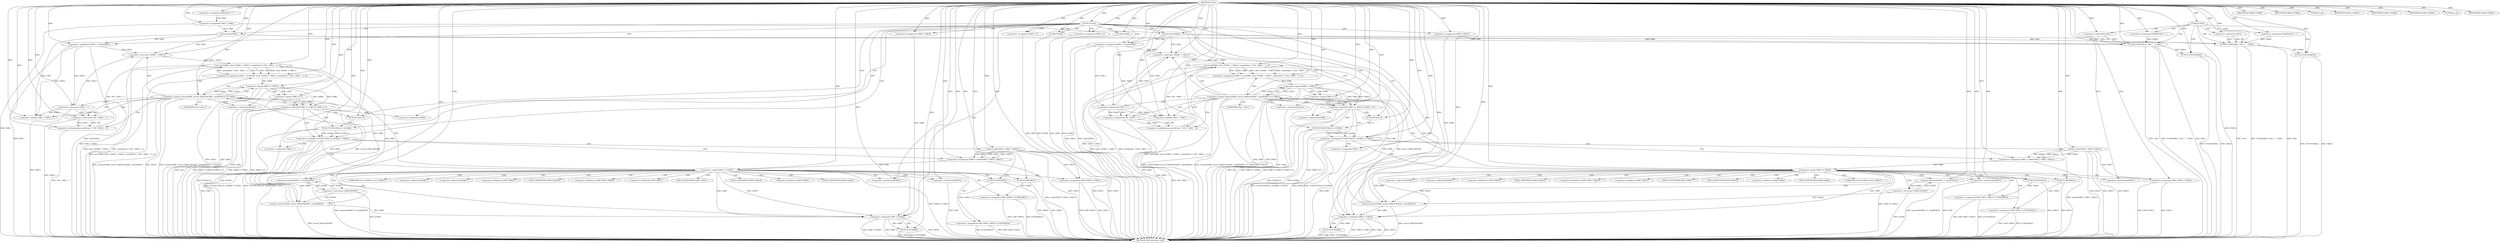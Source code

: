 digraph FUN1 {  
"1000100" [label = "(METHOD,FUN1)" ]
"1000408" [label = "(METHOD_RETURN,static void)" ]
"1000104" [label = "(<operator>.assignment,VAR2[100] = \"\")" ]
"1000107" [label = "(<operator>.assignment,VAR1 = VAR2)" ]
"1000111" [label = "(FUN2,FUN2())" ]
"1000116" [label = "(<operator>.assignment,VAR5 = 0)" ]
"1000123" [label = "(<operator>.assignment,VAR9 = VAR10)" ]
"1000127" [label = "(<operator>.assignment,VAR11 = strlen(VAR1))" ]
"1000129" [label = "(strlen,strlen(VAR1))" ]
"1000134" [label = "(<operator>.notEquals,FUN3(FUN4(2,2), &VAR4) != VAR12)" ]
"1000135" [label = "(FUN3,FUN3(FUN4(2,2), &VAR4))" ]
"1000136" [label = "(FUN4,FUN4(2,2))" ]
"1000144" [label = "(<operator>.assignment,VAR5 = 1)" ]
"1000147" [label = "(<operator>.assignment,VAR9 = socket(VAR13, VAR14, VAR15))" ]
"1000149" [label = "(socket,socket(VAR13, VAR14, VAR15))" ]
"1000154" [label = "(<operator>.equals,VAR9 == VAR10)" ]
"1000159" [label = "(memset,memset(&VAR7, 0, sizeof(VAR7)))" ]
"1000163" [label = "(<operator>.sizeOf,sizeof(VAR7))" ]
"1000165" [label = "(<operator>.assignment,VAR7.VAR16 = VAR13)" ]
"1000170" [label = "(<operator>.assignment,VAR7.VAR17.VAR18 = FUN5(VAR19))" ]
"1000176" [label = "(FUN5,FUN5(VAR19))" ]
"1000178" [label = "(<operator>.assignment,VAR7.VAR20 = FUN6(VAR21))" ]
"1000182" [label = "(FUN6,FUN6(VAR21))" ]
"1000185" [label = "(<operator>.equals,connect(VAR9, (struct VAR22*)&VAR7, sizeof(VAR7)) == VAR23)" ]
"1000186" [label = "(connect,connect(VAR9, (struct VAR22*)&VAR7, sizeof(VAR7)))" ]
"1000188" [label = "(<operator>.cast,(struct VAR22*)&VAR7)" ]
"1000192" [label = "(<operator>.sizeOf,sizeof(VAR7))" ]
"1000197" [label = "(<operator>.assignment,VAR6 = recv(VAR9, (char *)(VAR1 + VAR11), sizeof(char) * (100 - VAR11 - 1), 0))" ]
"1000199" [label = "(recv,recv(VAR9, (char *)(VAR1 + VAR11), sizeof(char) * (100 - VAR11 - 1), 0))" ]
"1000201" [label = "(<operator>.cast,(char *)(VAR1 + VAR11))" ]
"1000203" [label = "(<operator>.addition,VAR1 + VAR11)" ]
"1000206" [label = "(<operator>.multiplication,sizeof(char) * (100 - VAR11 - 1))" ]
"1000207" [label = "(<operator>.sizeOf,sizeof(char))" ]
"1000209" [label = "(<operator>.subtraction,100 - VAR11 - 1)" ]
"1000211" [label = "(<operator>.subtraction,VAR11 - 1)" ]
"1000216" [label = "(<operator>.logicalOr,VAR6 == VAR23 || VAR6 == 0)" ]
"1000217" [label = "(<operator>.equals,VAR6 == VAR23)" ]
"1000220" [label = "(<operator>.equals,VAR6 == 0)" ]
"1000226" [label = "(IDENTIFIER,VAR8,if (VAR8))" ]
"1000229" [label = "(IDENTIFIER,VAR8,if (VAR8))" ]
"1000231" [label = "(LITERAL,0,do)" ]
"1000233" [label = "(<operator>.notEquals,VAR9 != VAR10)" ]
"1000237" [label = "(FUN7,FUN7(VAR9))" ]
"1000240" [label = "(IDENTIFIER,VAR5,if (VAR5))" ]
"1000242" [label = "(FUN8,FUN8())" ]
"1000248" [label = "(<operator>.assignment,VAR5 = 0)" ]
"1000255" [label = "(<operator>.assignment,VAR9 = VAR10)" ]
"1000259" [label = "(<operator>.assignment,VAR11 = strlen(VAR1))" ]
"1000261" [label = "(strlen,strlen(VAR1))" ]
"1000266" [label = "(<operator>.notEquals,FUN3(FUN4(2,2), &VAR4) != VAR12)" ]
"1000267" [label = "(FUN3,FUN3(FUN4(2,2), &VAR4))" ]
"1000268" [label = "(FUN4,FUN4(2,2))" ]
"1000276" [label = "(<operator>.assignment,VAR5 = 1)" ]
"1000279" [label = "(<operator>.assignment,VAR9 = socket(VAR13, VAR14, VAR15))" ]
"1000281" [label = "(socket,socket(VAR13, VAR14, VAR15))" ]
"1000286" [label = "(<operator>.equals,VAR9 == VAR10)" ]
"1000291" [label = "(memset,memset(&VAR7, 0, sizeof(VAR7)))" ]
"1000295" [label = "(<operator>.sizeOf,sizeof(VAR7))" ]
"1000297" [label = "(<operator>.assignment,VAR7.VAR16 = VAR13)" ]
"1000302" [label = "(<operator>.assignment,VAR7.VAR17.VAR18 = FUN5(VAR19))" ]
"1000308" [label = "(FUN5,FUN5(VAR19))" ]
"1000310" [label = "(<operator>.assignment,VAR7.VAR20 = FUN6(VAR21))" ]
"1000314" [label = "(FUN6,FUN6(VAR21))" ]
"1000317" [label = "(<operator>.equals,connect(VAR9, (struct VAR22*)&VAR7, sizeof(VAR7)) == VAR23)" ]
"1000318" [label = "(connect,connect(VAR9, (struct VAR22*)&VAR7, sizeof(VAR7)))" ]
"1000320" [label = "(<operator>.cast,(struct VAR22*)&VAR7)" ]
"1000324" [label = "(<operator>.sizeOf,sizeof(VAR7))" ]
"1000329" [label = "(<operator>.assignment,VAR6 = recv(VAR9, (char *)(VAR1 + VAR11), sizeof(char) * (100 - VAR11 - 1), 0))" ]
"1000331" [label = "(recv,recv(VAR9, (char *)(VAR1 + VAR11), sizeof(char) * (100 - VAR11 - 1), 0))" ]
"1000333" [label = "(<operator>.cast,(char *)(VAR1 + VAR11))" ]
"1000335" [label = "(<operator>.addition,VAR1 + VAR11)" ]
"1000338" [label = "(<operator>.multiplication,sizeof(char) * (100 - VAR11 - 1))" ]
"1000339" [label = "(<operator>.sizeOf,sizeof(char))" ]
"1000341" [label = "(<operator>.subtraction,100 - VAR11 - 1)" ]
"1000343" [label = "(<operator>.subtraction,VAR11 - 1)" ]
"1000348" [label = "(<operator>.logicalOr,VAR6 == VAR23 || VAR6 == 0)" ]
"1000349" [label = "(<operator>.equals,VAR6 == VAR23)" ]
"1000352" [label = "(<operator>.equals,VAR6 == 0)" ]
"1000358" [label = "(IDENTIFIER,VAR8,if (VAR8))" ]
"1000361" [label = "(IDENTIFIER,VAR8,if (VAR8))" ]
"1000363" [label = "(LITERAL,0,do)" ]
"1000365" [label = "(<operator>.notEquals,VAR9 != VAR10)" ]
"1000369" [label = "(FUN7,FUN7(VAR9))" ]
"1000372" [label = "(IDENTIFIER,VAR5,if (VAR5))" ]
"1000374" [label = "(FUN8,FUN8())" ]
"1000376" [label = "(FUN2,FUN2())" ]
"1000380" [label = "(<operator>.assignment,VAR24[100] = \"\")" ]
"1000383" [label = "(FUN9,FUN9(VAR24, 100-1, \"\", VAR1))" ]
"1000385" [label = "(<operator>.subtraction,100-1)" ]
"1000390" [label = "(FUN10,FUN10(VAR24))" ]
"1000396" [label = "(<operator>.assignment,VAR24[100] = \"\")" ]
"1000399" [label = "(FUN9,FUN9(VAR24, 100-1, \"\", VAR1))" ]
"1000401" [label = "(<operator>.subtraction,100-1)" ]
"1000406" [label = "(FUN10,FUN10(VAR24))" ]
"1000139" [label = "(<operator>.addressOf,&VAR4)" ]
"1000160" [label = "(<operator>.addressOf,&VAR7)" ]
"1000166" [label = "(<operator>.fieldAccess,VAR7.VAR16)" ]
"1000168" [label = "(FIELD_IDENTIFIER,VAR16,VAR16)" ]
"1000171" [label = "(<operator>.fieldAccess,VAR7.VAR17.VAR18)" ]
"1000172" [label = "(<operator>.fieldAccess,VAR7.VAR17)" ]
"1000174" [label = "(FIELD_IDENTIFIER,VAR17,VAR17)" ]
"1000175" [label = "(FIELD_IDENTIFIER,VAR18,VAR18)" ]
"1000179" [label = "(<operator>.fieldAccess,VAR7.VAR20)" ]
"1000181" [label = "(FIELD_IDENTIFIER,VAR20,VAR20)" ]
"1000189" [label = "(UNKNOWN,struct VAR22*,struct VAR22*)" ]
"1000190" [label = "(<operator>.addressOf,&VAR7)" ]
"1000202" [label = "(UNKNOWN,char *,char *)" ]
"1000271" [label = "(<operator>.addressOf,&VAR4)" ]
"1000292" [label = "(<operator>.addressOf,&VAR7)" ]
"1000298" [label = "(<operator>.fieldAccess,VAR7.VAR16)" ]
"1000300" [label = "(FIELD_IDENTIFIER,VAR16,VAR16)" ]
"1000303" [label = "(<operator>.fieldAccess,VAR7.VAR17.VAR18)" ]
"1000304" [label = "(<operator>.fieldAccess,VAR7.VAR17)" ]
"1000306" [label = "(FIELD_IDENTIFIER,VAR17,VAR17)" ]
"1000307" [label = "(FIELD_IDENTIFIER,VAR18,VAR18)" ]
"1000311" [label = "(<operator>.fieldAccess,VAR7.VAR20)" ]
"1000313" [label = "(FIELD_IDENTIFIER,VAR20,VAR20)" ]
"1000321" [label = "(UNKNOWN,struct VAR22*,struct VAR22*)" ]
"1000322" [label = "(<operator>.addressOf,&VAR7)" ]
"1000334" [label = "(UNKNOWN,char *,char *)" ]
  "1000216" -> "1000408"  [ label = "DDG: VAR6 == VAR23 || VAR6 == 0"] 
  "1000297" -> "1000408"  [ label = "DDG: VAR13"] 
  "1000318" -> "1000408"  [ label = "DDG: (struct VAR22*)&VAR7"] 
  "1000178" -> "1000408"  [ label = "DDG: FUN6(VAR21)"] 
  "1000317" -> "1000408"  [ label = "DDG: VAR23"] 
  "1000159" -> "1000408"  [ label = "DDG: memset(&VAR7, 0, sizeof(VAR7))"] 
  "1000369" -> "1000408"  [ label = "DDG: FUN7(VAR9)"] 
  "1000116" -> "1000408"  [ label = "DDG: VAR5"] 
  "1000365" -> "1000408"  [ label = "DDG: VAR9 != VAR10"] 
  "1000186" -> "1000408"  [ label = "DDG: (struct VAR22*)&VAR7"] 
  "1000286" -> "1000408"  [ label = "DDG: VAR9 == VAR10"] 
  "1000185" -> "1000408"  [ label = "DDG: connect(VAR9, (struct VAR22*)&VAR7, sizeof(VAR7))"] 
  "1000348" -> "1000408"  [ label = "DDG: VAR6 == VAR23"] 
  "1000291" -> "1000408"  [ label = "DDG: memset(&VAR7, 0, sizeof(VAR7))"] 
  "1000259" -> "1000408"  [ label = "DDG: VAR11"] 
  "1000308" -> "1000408"  [ label = "DDG: VAR19"] 
  "1000297" -> "1000408"  [ label = "DDG: VAR7.VAR16"] 
  "1000376" -> "1000408"  [ label = "DDG: FUN2()"] 
  "1000329" -> "1000408"  [ label = "DDG: recv(VAR9, (char *)(VAR1 + VAR11), sizeof(char) * (100 - VAR11 - 1), 0)"] 
  "1000220" -> "1000408"  [ label = "DDG: VAR6"] 
  "1000331" -> "1000408"  [ label = "DDG: (char *)(VAR1 + VAR11)"] 
  "1000185" -> "1000408"  [ label = "DDG: VAR23"] 
  "1000199" -> "1000408"  [ label = "DDG: (char *)(VAR1 + VAR11)"] 
  "1000343" -> "1000408"  [ label = "DDG: VAR11"] 
  "1000383" -> "1000408"  [ label = "DDG: FUN9(VAR24, 100-1, \"\", VAR1)"] 
  "1000237" -> "1000408"  [ label = "DDG: FUN7(VAR9)"] 
  "1000314" -> "1000408"  [ label = "DDG: VAR21"] 
  "1000281" -> "1000408"  [ label = "DDG: VAR13"] 
  "1000206" -> "1000408"  [ label = "DDG: 100 - VAR11 - 1"] 
  "1000399" -> "1000408"  [ label = "DDG: VAR1"] 
  "1000383" -> "1000408"  [ label = "DDG: VAR1"] 
  "1000349" -> "1000408"  [ label = "DDG: VAR23"] 
  "1000185" -> "1000408"  [ label = "DDG: connect(VAR9, (struct VAR22*)&VAR7, sizeof(VAR7)) == VAR23"] 
  "1000281" -> "1000408"  [ label = "DDG: VAR15"] 
  "1000149" -> "1000408"  [ label = "DDG: VAR14"] 
  "1000233" -> "1000408"  [ label = "DDG: VAR9 != VAR10"] 
  "1000341" -> "1000408"  [ label = "DDG: VAR11 - 1"] 
  "1000369" -> "1000408"  [ label = "DDG: VAR9"] 
  "1000165" -> "1000408"  [ label = "DDG: VAR13"] 
  "1000233" -> "1000408"  [ label = "DDG: VAR10"] 
  "1000188" -> "1000408"  [ label = "DDG: &VAR7"] 
  "1000317" -> "1000408"  [ label = "DDG: connect(VAR9, (struct VAR22*)&VAR7, sizeof(VAR7))"] 
  "1000178" -> "1000408"  [ label = "DDG: VAR7.VAR20"] 
  "1000302" -> "1000408"  [ label = "DDG: VAR7.VAR17.VAR18"] 
  "1000217" -> "1000408"  [ label = "DDG: VAR23"] 
  "1000399" -> "1000408"  [ label = "DDG: 100-1"] 
  "1000216" -> "1000408"  [ label = "DDG: VAR6 == VAR23"] 
  "1000310" -> "1000408"  [ label = "DDG: VAR7.VAR20"] 
  "1000237" -> "1000408"  [ label = "DDG: VAR9"] 
  "1000406" -> "1000408"  [ label = "DDG: VAR24"] 
  "1000199" -> "1000408"  [ label = "DDG: sizeof(char) * (100 - VAR11 - 1)"] 
  "1000134" -> "1000408"  [ label = "DDG: VAR12"] 
  "1000135" -> "1000408"  [ label = "DDG: &VAR4"] 
  "1000165" -> "1000408"  [ label = "DDG: VAR7.VAR16"] 
  "1000352" -> "1000408"  [ label = "DDG: VAR6"] 
  "1000149" -> "1000408"  [ label = "DDG: VAR15"] 
  "1000267" -> "1000408"  [ label = "DDG: FUN4(2,2)"] 
  "1000127" -> "1000408"  [ label = "DDG: strlen(VAR1)"] 
  "1000348" -> "1000408"  [ label = "DDG: VAR6 == VAR23 || VAR6 == 0"] 
  "1000266" -> "1000408"  [ label = "DDG: FUN3(FUN4(2,2), &VAR4)"] 
  "1000134" -> "1000408"  [ label = "DDG: FUN3(FUN4(2,2), &VAR4) != VAR12"] 
  "1000331" -> "1000408"  [ label = "DDG: sizeof(char) * (100 - VAR11 - 1)"] 
  "1000217" -> "1000408"  [ label = "DDG: VAR6"] 
  "1000201" -> "1000408"  [ label = "DDG: VAR1 + VAR11"] 
  "1000207" -> "1000408"  [ label = "DDG: char"] 
  "1000147" -> "1000408"  [ label = "DDG: socket(VAR13, VAR14, VAR15)"] 
  "1000170" -> "1000408"  [ label = "DDG: FUN5(VAR19)"] 
  "1000266" -> "1000408"  [ label = "DDG: FUN3(FUN4(2,2), &VAR4) != VAR12"] 
  "1000365" -> "1000408"  [ label = "DDG: VAR10"] 
  "1000365" -> "1000408"  [ label = "DDG: VAR9"] 
  "1000349" -> "1000408"  [ label = "DDG: VAR6"] 
  "1000211" -> "1000408"  [ label = "DDG: VAR11"] 
  "1000154" -> "1000408"  [ label = "DDG: VAR9 == VAR10"] 
  "1000197" -> "1000408"  [ label = "DDG: recv(VAR9, (char *)(VAR1 + VAR11), sizeof(char) * (100 - VAR11 - 1), 0)"] 
  "1000266" -> "1000408"  [ label = "DDG: VAR12"] 
  "1000390" -> "1000408"  [ label = "DDG: FUN10(VAR24)"] 
  "1000339" -> "1000408"  [ label = "DDG: char"] 
  "1000134" -> "1000408"  [ label = "DDG: FUN3(FUN4(2,2), &VAR4)"] 
  "1000192" -> "1000408"  [ label = "DDG: VAR7"] 
  "1000209" -> "1000408"  [ label = "DDG: VAR11 - 1"] 
  "1000320" -> "1000408"  [ label = "DDG: &VAR7"] 
  "1000324" -> "1000408"  [ label = "DDG: VAR7"] 
  "1000279" -> "1000408"  [ label = "DDG: socket(VAR13, VAR14, VAR15)"] 
  "1000233" -> "1000408"  [ label = "DDG: VAR9"] 
  "1000135" -> "1000408"  [ label = "DDG: FUN4(2,2)"] 
  "1000276" -> "1000408"  [ label = "DDG: VAR5"] 
  "1000242" -> "1000408"  [ label = "DDG: FUN8()"] 
  "1000144" -> "1000408"  [ label = "DDG: VAR5"] 
  "1000406" -> "1000408"  [ label = "DDG: FUN10(VAR24)"] 
  "1000216" -> "1000408"  [ label = "DDG: VAR6 == 0"] 
  "1000170" -> "1000408"  [ label = "DDG: VAR7.VAR17.VAR18"] 
  "1000176" -> "1000408"  [ label = "DDG: VAR19"] 
  "1000390" -> "1000408"  [ label = "DDG: VAR24"] 
  "1000149" -> "1000408"  [ label = "DDG: VAR13"] 
  "1000348" -> "1000408"  [ label = "DDG: VAR6 == 0"] 
  "1000259" -> "1000408"  [ label = "DDG: strlen(VAR1)"] 
  "1000127" -> "1000408"  [ label = "DDG: VAR11"] 
  "1000374" -> "1000408"  [ label = "DDG: FUN8()"] 
  "1000302" -> "1000408"  [ label = "DDG: FUN5(VAR19)"] 
  "1000281" -> "1000408"  [ label = "DDG: VAR14"] 
  "1000310" -> "1000408"  [ label = "DDG: FUN6(VAR21)"] 
  "1000338" -> "1000408"  [ label = "DDG: 100 - VAR11 - 1"] 
  "1000267" -> "1000408"  [ label = "DDG: &VAR4"] 
  "1000182" -> "1000408"  [ label = "DDG: VAR21"] 
  "1000333" -> "1000408"  [ label = "DDG: VAR1 + VAR11"] 
  "1000107" -> "1000408"  [ label = "DDG: VAR2"] 
  "1000248" -> "1000408"  [ label = "DDG: VAR5"] 
  "1000399" -> "1000408"  [ label = "DDG: FUN9(VAR24, 100-1, \"\", VAR1)"] 
  "1000383" -> "1000408"  [ label = "DDG: 100-1"] 
  "1000317" -> "1000408"  [ label = "DDG: connect(VAR9, (struct VAR22*)&VAR7, sizeof(VAR7)) == VAR23"] 
  "1000100" -> "1000104"  [ label = "DDG: "] 
  "1000104" -> "1000107"  [ label = "DDG: VAR2"] 
  "1000100" -> "1000107"  [ label = "DDG: "] 
  "1000100" -> "1000111"  [ label = "DDG: "] 
  "1000100" -> "1000116"  [ label = "DDG: "] 
  "1000100" -> "1000123"  [ label = "DDG: "] 
  "1000129" -> "1000127"  [ label = "DDG: VAR1"] 
  "1000100" -> "1000127"  [ label = "DDG: "] 
  "1000107" -> "1000129"  [ label = "DDG: VAR1"] 
  "1000100" -> "1000129"  [ label = "DDG: "] 
  "1000135" -> "1000134"  [ label = "DDG: FUN4(2,2)"] 
  "1000135" -> "1000134"  [ label = "DDG: &VAR4"] 
  "1000136" -> "1000135"  [ label = "DDG: 2"] 
  "1000100" -> "1000136"  [ label = "DDG: "] 
  "1000100" -> "1000134"  [ label = "DDG: "] 
  "1000100" -> "1000144"  [ label = "DDG: "] 
  "1000149" -> "1000147"  [ label = "DDG: VAR13"] 
  "1000149" -> "1000147"  [ label = "DDG: VAR14"] 
  "1000149" -> "1000147"  [ label = "DDG: VAR15"] 
  "1000100" -> "1000147"  [ label = "DDG: "] 
  "1000100" -> "1000149"  [ label = "DDG: "] 
  "1000147" -> "1000154"  [ label = "DDG: VAR9"] 
  "1000100" -> "1000154"  [ label = "DDG: "] 
  "1000188" -> "1000159"  [ label = "DDG: &VAR7"] 
  "1000100" -> "1000159"  [ label = "DDG: "] 
  "1000100" -> "1000163"  [ label = "DDG: "] 
  "1000149" -> "1000165"  [ label = "DDG: VAR13"] 
  "1000100" -> "1000165"  [ label = "DDG: "] 
  "1000176" -> "1000170"  [ label = "DDG: VAR19"] 
  "1000100" -> "1000176"  [ label = "DDG: "] 
  "1000182" -> "1000178"  [ label = "DDG: VAR21"] 
  "1000100" -> "1000182"  [ label = "DDG: "] 
  "1000186" -> "1000185"  [ label = "DDG: VAR9"] 
  "1000186" -> "1000185"  [ label = "DDG: (struct VAR22*)&VAR7"] 
  "1000154" -> "1000186"  [ label = "DDG: VAR9"] 
  "1000100" -> "1000186"  [ label = "DDG: "] 
  "1000188" -> "1000186"  [ label = "DDG: &VAR7"] 
  "1000159" -> "1000188"  [ label = "DDG: &VAR7"] 
  "1000100" -> "1000192"  [ label = "DDG: "] 
  "1000217" -> "1000185"  [ label = "DDG: VAR23"] 
  "1000100" -> "1000185"  [ label = "DDG: "] 
  "1000199" -> "1000197"  [ label = "DDG: VAR9"] 
  "1000199" -> "1000197"  [ label = "DDG: (char *)(VAR1 + VAR11)"] 
  "1000199" -> "1000197"  [ label = "DDG: sizeof(char) * (100 - VAR11 - 1)"] 
  "1000199" -> "1000197"  [ label = "DDG: 0"] 
  "1000100" -> "1000197"  [ label = "DDG: "] 
  "1000186" -> "1000199"  [ label = "DDG: VAR9"] 
  "1000100" -> "1000199"  [ label = "DDG: "] 
  "1000201" -> "1000199"  [ label = "DDG: VAR1 + VAR11"] 
  "1000129" -> "1000201"  [ label = "DDG: VAR1"] 
  "1000100" -> "1000201"  [ label = "DDG: "] 
  "1000211" -> "1000201"  [ label = "DDG: VAR11"] 
  "1000127" -> "1000201"  [ label = "DDG: VAR11"] 
  "1000129" -> "1000203"  [ label = "DDG: VAR1"] 
  "1000100" -> "1000203"  [ label = "DDG: "] 
  "1000211" -> "1000203"  [ label = "DDG: VAR11"] 
  "1000127" -> "1000203"  [ label = "DDG: VAR11"] 
  "1000206" -> "1000199"  [ label = "DDG: 100 - VAR11 - 1"] 
  "1000100" -> "1000206"  [ label = "DDG: "] 
  "1000100" -> "1000207"  [ label = "DDG: "] 
  "1000209" -> "1000206"  [ label = "DDG: 100"] 
  "1000209" -> "1000206"  [ label = "DDG: VAR11 - 1"] 
  "1000100" -> "1000209"  [ label = "DDG: "] 
  "1000211" -> "1000209"  [ label = "DDG: VAR11"] 
  "1000211" -> "1000209"  [ label = "DDG: 1"] 
  "1000100" -> "1000211"  [ label = "DDG: "] 
  "1000127" -> "1000211"  [ label = "DDG: VAR11"] 
  "1000217" -> "1000216"  [ label = "DDG: VAR6"] 
  "1000217" -> "1000216"  [ label = "DDG: VAR23"] 
  "1000197" -> "1000217"  [ label = "DDG: VAR6"] 
  "1000100" -> "1000217"  [ label = "DDG: "] 
  "1000185" -> "1000217"  [ label = "DDG: VAR23"] 
  "1000220" -> "1000216"  [ label = "DDG: VAR6"] 
  "1000220" -> "1000216"  [ label = "DDG: 0"] 
  "1000217" -> "1000220"  [ label = "DDG: VAR6"] 
  "1000100" -> "1000220"  [ label = "DDG: "] 
  "1000100" -> "1000226"  [ label = "DDG: "] 
  "1000100" -> "1000229"  [ label = "DDG: "] 
  "1000100" -> "1000231"  [ label = "DDG: "] 
  "1000186" -> "1000233"  [ label = "DDG: VAR9"] 
  "1000199" -> "1000233"  [ label = "DDG: VAR9"] 
  "1000154" -> "1000233"  [ label = "DDG: VAR9"] 
  "1000123" -> "1000233"  [ label = "DDG: VAR9"] 
  "1000100" -> "1000233"  [ label = "DDG: "] 
  "1000154" -> "1000233"  [ label = "DDG: VAR10"] 
  "1000233" -> "1000237"  [ label = "DDG: VAR9"] 
  "1000100" -> "1000237"  [ label = "DDG: "] 
  "1000100" -> "1000240"  [ label = "DDG: "] 
  "1000100" -> "1000242"  [ label = "DDG: "] 
  "1000100" -> "1000248"  [ label = "DDG: "] 
  "1000100" -> "1000255"  [ label = "DDG: "] 
  "1000261" -> "1000259"  [ label = "DDG: VAR1"] 
  "1000100" -> "1000259"  [ label = "DDG: "] 
  "1000107" -> "1000261"  [ label = "DDG: VAR1"] 
  "1000100" -> "1000261"  [ label = "DDG: "] 
  "1000267" -> "1000266"  [ label = "DDG: FUN4(2,2)"] 
  "1000267" -> "1000266"  [ label = "DDG: &VAR4"] 
  "1000268" -> "1000267"  [ label = "DDG: 2"] 
  "1000100" -> "1000268"  [ label = "DDG: "] 
  "1000100" -> "1000266"  [ label = "DDG: "] 
  "1000100" -> "1000276"  [ label = "DDG: "] 
  "1000281" -> "1000279"  [ label = "DDG: VAR13"] 
  "1000281" -> "1000279"  [ label = "DDG: VAR14"] 
  "1000281" -> "1000279"  [ label = "DDG: VAR15"] 
  "1000100" -> "1000279"  [ label = "DDG: "] 
  "1000100" -> "1000281"  [ label = "DDG: "] 
  "1000279" -> "1000286"  [ label = "DDG: VAR9"] 
  "1000100" -> "1000286"  [ label = "DDG: "] 
  "1000320" -> "1000291"  [ label = "DDG: &VAR7"] 
  "1000100" -> "1000291"  [ label = "DDG: "] 
  "1000100" -> "1000295"  [ label = "DDG: "] 
  "1000281" -> "1000297"  [ label = "DDG: VAR13"] 
  "1000100" -> "1000297"  [ label = "DDG: "] 
  "1000308" -> "1000302"  [ label = "DDG: VAR19"] 
  "1000100" -> "1000308"  [ label = "DDG: "] 
  "1000314" -> "1000310"  [ label = "DDG: VAR21"] 
  "1000100" -> "1000314"  [ label = "DDG: "] 
  "1000318" -> "1000317"  [ label = "DDG: VAR9"] 
  "1000318" -> "1000317"  [ label = "DDG: (struct VAR22*)&VAR7"] 
  "1000286" -> "1000318"  [ label = "DDG: VAR9"] 
  "1000100" -> "1000318"  [ label = "DDG: "] 
  "1000320" -> "1000318"  [ label = "DDG: &VAR7"] 
  "1000291" -> "1000320"  [ label = "DDG: &VAR7"] 
  "1000100" -> "1000324"  [ label = "DDG: "] 
  "1000349" -> "1000317"  [ label = "DDG: VAR23"] 
  "1000100" -> "1000317"  [ label = "DDG: "] 
  "1000331" -> "1000329"  [ label = "DDG: VAR9"] 
  "1000331" -> "1000329"  [ label = "DDG: (char *)(VAR1 + VAR11)"] 
  "1000331" -> "1000329"  [ label = "DDG: sizeof(char) * (100 - VAR11 - 1)"] 
  "1000331" -> "1000329"  [ label = "DDG: 0"] 
  "1000100" -> "1000329"  [ label = "DDG: "] 
  "1000318" -> "1000331"  [ label = "DDG: VAR9"] 
  "1000100" -> "1000331"  [ label = "DDG: "] 
  "1000333" -> "1000331"  [ label = "DDG: VAR1 + VAR11"] 
  "1000261" -> "1000333"  [ label = "DDG: VAR1"] 
  "1000100" -> "1000333"  [ label = "DDG: "] 
  "1000259" -> "1000333"  [ label = "DDG: VAR11"] 
  "1000343" -> "1000333"  [ label = "DDG: VAR11"] 
  "1000261" -> "1000335"  [ label = "DDG: VAR1"] 
  "1000100" -> "1000335"  [ label = "DDG: "] 
  "1000259" -> "1000335"  [ label = "DDG: VAR11"] 
  "1000343" -> "1000335"  [ label = "DDG: VAR11"] 
  "1000338" -> "1000331"  [ label = "DDG: 100 - VAR11 - 1"] 
  "1000100" -> "1000338"  [ label = "DDG: "] 
  "1000100" -> "1000339"  [ label = "DDG: "] 
  "1000341" -> "1000338"  [ label = "DDG: 100"] 
  "1000341" -> "1000338"  [ label = "DDG: VAR11 - 1"] 
  "1000100" -> "1000341"  [ label = "DDG: "] 
  "1000343" -> "1000341"  [ label = "DDG: VAR11"] 
  "1000343" -> "1000341"  [ label = "DDG: 1"] 
  "1000100" -> "1000343"  [ label = "DDG: "] 
  "1000259" -> "1000343"  [ label = "DDG: VAR11"] 
  "1000349" -> "1000348"  [ label = "DDG: VAR6"] 
  "1000349" -> "1000348"  [ label = "DDG: VAR23"] 
  "1000329" -> "1000349"  [ label = "DDG: VAR6"] 
  "1000100" -> "1000349"  [ label = "DDG: "] 
  "1000317" -> "1000349"  [ label = "DDG: VAR23"] 
  "1000352" -> "1000348"  [ label = "DDG: VAR6"] 
  "1000352" -> "1000348"  [ label = "DDG: 0"] 
  "1000349" -> "1000352"  [ label = "DDG: VAR6"] 
  "1000100" -> "1000352"  [ label = "DDG: "] 
  "1000100" -> "1000358"  [ label = "DDG: "] 
  "1000100" -> "1000361"  [ label = "DDG: "] 
  "1000100" -> "1000363"  [ label = "DDG: "] 
  "1000286" -> "1000365"  [ label = "DDG: VAR9"] 
  "1000318" -> "1000365"  [ label = "DDG: VAR9"] 
  "1000331" -> "1000365"  [ label = "DDG: VAR9"] 
  "1000255" -> "1000365"  [ label = "DDG: VAR9"] 
  "1000100" -> "1000365"  [ label = "DDG: "] 
  "1000286" -> "1000365"  [ label = "DDG: VAR10"] 
  "1000365" -> "1000369"  [ label = "DDG: VAR9"] 
  "1000100" -> "1000369"  [ label = "DDG: "] 
  "1000100" -> "1000372"  [ label = "DDG: "] 
  "1000100" -> "1000374"  [ label = "DDG: "] 
  "1000100" -> "1000376"  [ label = "DDG: "] 
  "1000100" -> "1000380"  [ label = "DDG: "] 
  "1000380" -> "1000383"  [ label = "DDG: VAR24"] 
  "1000100" -> "1000383"  [ label = "DDG: "] 
  "1000385" -> "1000383"  [ label = "DDG: 100"] 
  "1000385" -> "1000383"  [ label = "DDG: 1"] 
  "1000100" -> "1000385"  [ label = "DDG: "] 
  "1000129" -> "1000383"  [ label = "DDG: VAR1"] 
  "1000261" -> "1000383"  [ label = "DDG: VAR1"] 
  "1000383" -> "1000390"  [ label = "DDG: VAR24"] 
  "1000100" -> "1000390"  [ label = "DDG: "] 
  "1000100" -> "1000396"  [ label = "DDG: "] 
  "1000396" -> "1000399"  [ label = "DDG: VAR24"] 
  "1000100" -> "1000399"  [ label = "DDG: "] 
  "1000401" -> "1000399"  [ label = "DDG: 100"] 
  "1000401" -> "1000399"  [ label = "DDG: 1"] 
  "1000100" -> "1000401"  [ label = "DDG: "] 
  "1000129" -> "1000399"  [ label = "DDG: VAR1"] 
  "1000261" -> "1000399"  [ label = "DDG: VAR1"] 
  "1000399" -> "1000406"  [ label = "DDG: VAR24"] 
  "1000100" -> "1000406"  [ label = "DDG: "] 
  "1000111" -> "1000127"  [ label = "CDG: "] 
  "1000111" -> "1000268"  [ label = "CDG: "] 
  "1000111" -> "1000233"  [ label = "CDG: "] 
  "1000111" -> "1000248"  [ label = "CDG: "] 
  "1000111" -> "1000136"  [ label = "CDG: "] 
  "1000111" -> "1000271"  [ label = "CDG: "] 
  "1000111" -> "1000267"  [ label = "CDG: "] 
  "1000111" -> "1000129"  [ label = "CDG: "] 
  "1000111" -> "1000139"  [ label = "CDG: "] 
  "1000111" -> "1000255"  [ label = "CDG: "] 
  "1000111" -> "1000259"  [ label = "CDG: "] 
  "1000111" -> "1000116"  [ label = "CDG: "] 
  "1000111" -> "1000261"  [ label = "CDG: "] 
  "1000111" -> "1000123"  [ label = "CDG: "] 
  "1000111" -> "1000135"  [ label = "CDG: "] 
  "1000111" -> "1000266"  [ label = "CDG: "] 
  "1000111" -> "1000365"  [ label = "CDG: "] 
  "1000111" -> "1000134"  [ label = "CDG: "] 
  "1000111" -> "1000242"  [ label = "CDG: "] 
  "1000111" -> "1000374"  [ label = "CDG: "] 
  "1000134" -> "1000144"  [ label = "CDG: "] 
  "1000134" -> "1000154"  [ label = "CDG: "] 
  "1000134" -> "1000147"  [ label = "CDG: "] 
  "1000134" -> "1000149"  [ label = "CDG: "] 
  "1000154" -> "1000174"  [ label = "CDG: "] 
  "1000154" -> "1000182"  [ label = "CDG: "] 
  "1000154" -> "1000165"  [ label = "CDG: "] 
  "1000154" -> "1000188"  [ label = "CDG: "] 
  "1000154" -> "1000190"  [ label = "CDG: "] 
  "1000154" -> "1000160"  [ label = "CDG: "] 
  "1000154" -> "1000192"  [ label = "CDG: "] 
  "1000154" -> "1000176"  [ label = "CDG: "] 
  "1000154" -> "1000189"  [ label = "CDG: "] 
  "1000154" -> "1000168"  [ label = "CDG: "] 
  "1000154" -> "1000181"  [ label = "CDG: "] 
  "1000154" -> "1000166"  [ label = "CDG: "] 
  "1000154" -> "1000175"  [ label = "CDG: "] 
  "1000154" -> "1000179"  [ label = "CDG: "] 
  "1000154" -> "1000185"  [ label = "CDG: "] 
  "1000154" -> "1000186"  [ label = "CDG: "] 
  "1000154" -> "1000172"  [ label = "CDG: "] 
  "1000154" -> "1000163"  [ label = "CDG: "] 
  "1000154" -> "1000178"  [ label = "CDG: "] 
  "1000154" -> "1000159"  [ label = "CDG: "] 
  "1000154" -> "1000170"  [ label = "CDG: "] 
  "1000154" -> "1000171"  [ label = "CDG: "] 
  "1000185" -> "1000199"  [ label = "CDG: "] 
  "1000185" -> "1000216"  [ label = "CDG: "] 
  "1000185" -> "1000206"  [ label = "CDG: "] 
  "1000185" -> "1000201"  [ label = "CDG: "] 
  "1000185" -> "1000203"  [ label = "CDG: "] 
  "1000185" -> "1000211"  [ label = "CDG: "] 
  "1000185" -> "1000197"  [ label = "CDG: "] 
  "1000185" -> "1000217"  [ label = "CDG: "] 
  "1000185" -> "1000207"  [ label = "CDG: "] 
  "1000185" -> "1000202"  [ label = "CDG: "] 
  "1000185" -> "1000209"  [ label = "CDG: "] 
  "1000216" -> "1000136"  [ label = "CDG: "] 
  "1000216" -> "1000139"  [ label = "CDG: "] 
  "1000216" -> "1000135"  [ label = "CDG: "] 
  "1000216" -> "1000134"  [ label = "CDG: "] 
  "1000217" -> "1000220"  [ label = "CDG: "] 
  "1000233" -> "1000237"  [ label = "CDG: "] 
  "1000266" -> "1000276"  [ label = "CDG: "] 
  "1000266" -> "1000281"  [ label = "CDG: "] 
  "1000266" -> "1000286"  [ label = "CDG: "] 
  "1000266" -> "1000279"  [ label = "CDG: "] 
  "1000286" -> "1000310"  [ label = "CDG: "] 
  "1000286" -> "1000302"  [ label = "CDG: "] 
  "1000286" -> "1000298"  [ label = "CDG: "] 
  "1000286" -> "1000321"  [ label = "CDG: "] 
  "1000286" -> "1000308"  [ label = "CDG: "] 
  "1000286" -> "1000314"  [ label = "CDG: "] 
  "1000286" -> "1000300"  [ label = "CDG: "] 
  "1000286" -> "1000292"  [ label = "CDG: "] 
  "1000286" -> "1000303"  [ label = "CDG: "] 
  "1000286" -> "1000307"  [ label = "CDG: "] 
  "1000286" -> "1000324"  [ label = "CDG: "] 
  "1000286" -> "1000317"  [ label = "CDG: "] 
  "1000286" -> "1000291"  [ label = "CDG: "] 
  "1000286" -> "1000313"  [ label = "CDG: "] 
  "1000286" -> "1000318"  [ label = "CDG: "] 
  "1000286" -> "1000304"  [ label = "CDG: "] 
  "1000286" -> "1000311"  [ label = "CDG: "] 
  "1000286" -> "1000320"  [ label = "CDG: "] 
  "1000286" -> "1000295"  [ label = "CDG: "] 
  "1000286" -> "1000297"  [ label = "CDG: "] 
  "1000286" -> "1000306"  [ label = "CDG: "] 
  "1000286" -> "1000322"  [ label = "CDG: "] 
  "1000317" -> "1000349"  [ label = "CDG: "] 
  "1000317" -> "1000334"  [ label = "CDG: "] 
  "1000317" -> "1000348"  [ label = "CDG: "] 
  "1000317" -> "1000335"  [ label = "CDG: "] 
  "1000317" -> "1000331"  [ label = "CDG: "] 
  "1000317" -> "1000338"  [ label = "CDG: "] 
  "1000317" -> "1000329"  [ label = "CDG: "] 
  "1000317" -> "1000339"  [ label = "CDG: "] 
  "1000317" -> "1000341"  [ label = "CDG: "] 
  "1000317" -> "1000333"  [ label = "CDG: "] 
  "1000317" -> "1000343"  [ label = "CDG: "] 
  "1000348" -> "1000268"  [ label = "CDG: "] 
  "1000348" -> "1000271"  [ label = "CDG: "] 
  "1000348" -> "1000267"  [ label = "CDG: "] 
  "1000348" -> "1000266"  [ label = "CDG: "] 
  "1000349" -> "1000352"  [ label = "CDG: "] 
  "1000365" -> "1000369"  [ label = "CDG: "] 
  "1000376" -> "1000396"  [ label = "CDG: "] 
  "1000376" -> "1000383"  [ label = "CDG: "] 
  "1000376" -> "1000399"  [ label = "CDG: "] 
  "1000376" -> "1000406"  [ label = "CDG: "] 
  "1000376" -> "1000385"  [ label = "CDG: "] 
  "1000376" -> "1000380"  [ label = "CDG: "] 
  "1000376" -> "1000401"  [ label = "CDG: "] 
  "1000376" -> "1000390"  [ label = "CDG: "] 
}
